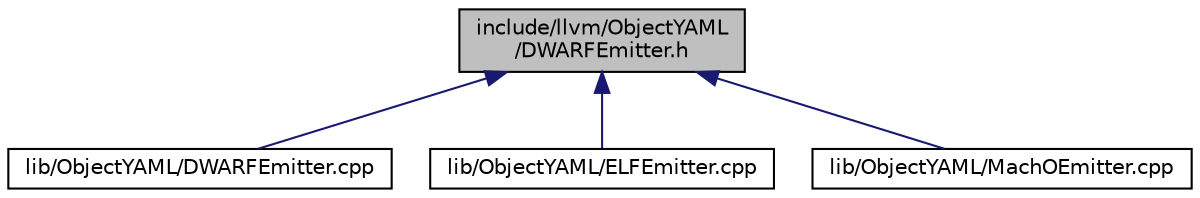 digraph "include/llvm/ObjectYAML/DWARFEmitter.h"
{
 // LATEX_PDF_SIZE
  bgcolor="transparent";
  edge [fontname="Helvetica",fontsize="10",labelfontname="Helvetica",labelfontsize="10"];
  node [fontname="Helvetica",fontsize="10",shape=record];
  Node1 [label="include/llvm/ObjectYAML\l/DWARFEmitter.h",height=0.2,width=0.4,color="black", fillcolor="grey75", style="filled", fontcolor="black",tooltip=" "];
  Node1 -> Node2 [dir="back",color="midnightblue",fontsize="10",style="solid",fontname="Helvetica"];
  Node2 [label="lib/ObjectYAML/DWARFEmitter.cpp",height=0.2,width=0.4,color="black",URL="$DWARFEmitter_8cpp.html",tooltip=" "];
  Node1 -> Node3 [dir="back",color="midnightblue",fontsize="10",style="solid",fontname="Helvetica"];
  Node3 [label="lib/ObjectYAML/ELFEmitter.cpp",height=0.2,width=0.4,color="black",URL="$ELFEmitter_8cpp.html",tooltip=" "];
  Node1 -> Node4 [dir="back",color="midnightblue",fontsize="10",style="solid",fontname="Helvetica"];
  Node4 [label="lib/ObjectYAML/MachOEmitter.cpp",height=0.2,width=0.4,color="black",URL="$MachOEmitter_8cpp.html",tooltip=" "];
}
